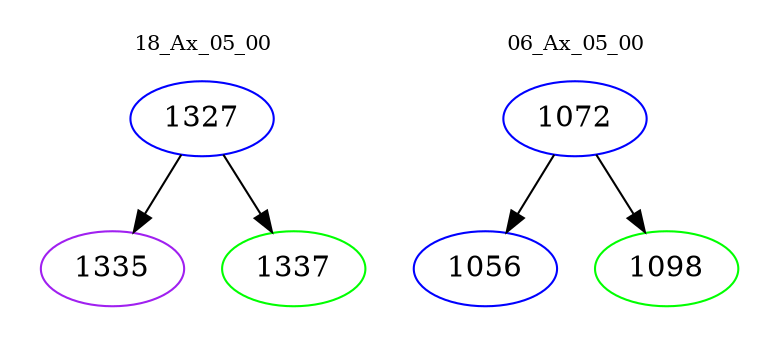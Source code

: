 digraph{
subgraph cluster_0 {
color = white
label = "18_Ax_05_00";
fontsize=10;
T0_1327 [label="1327", color="blue"]
T0_1327 -> T0_1335 [color="black"]
T0_1335 [label="1335", color="purple"]
T0_1327 -> T0_1337 [color="black"]
T0_1337 [label="1337", color="green"]
}
subgraph cluster_1 {
color = white
label = "06_Ax_05_00";
fontsize=10;
T1_1072 [label="1072", color="blue"]
T1_1072 -> T1_1056 [color="black"]
T1_1056 [label="1056", color="blue"]
T1_1072 -> T1_1098 [color="black"]
T1_1098 [label="1098", color="green"]
}
}

